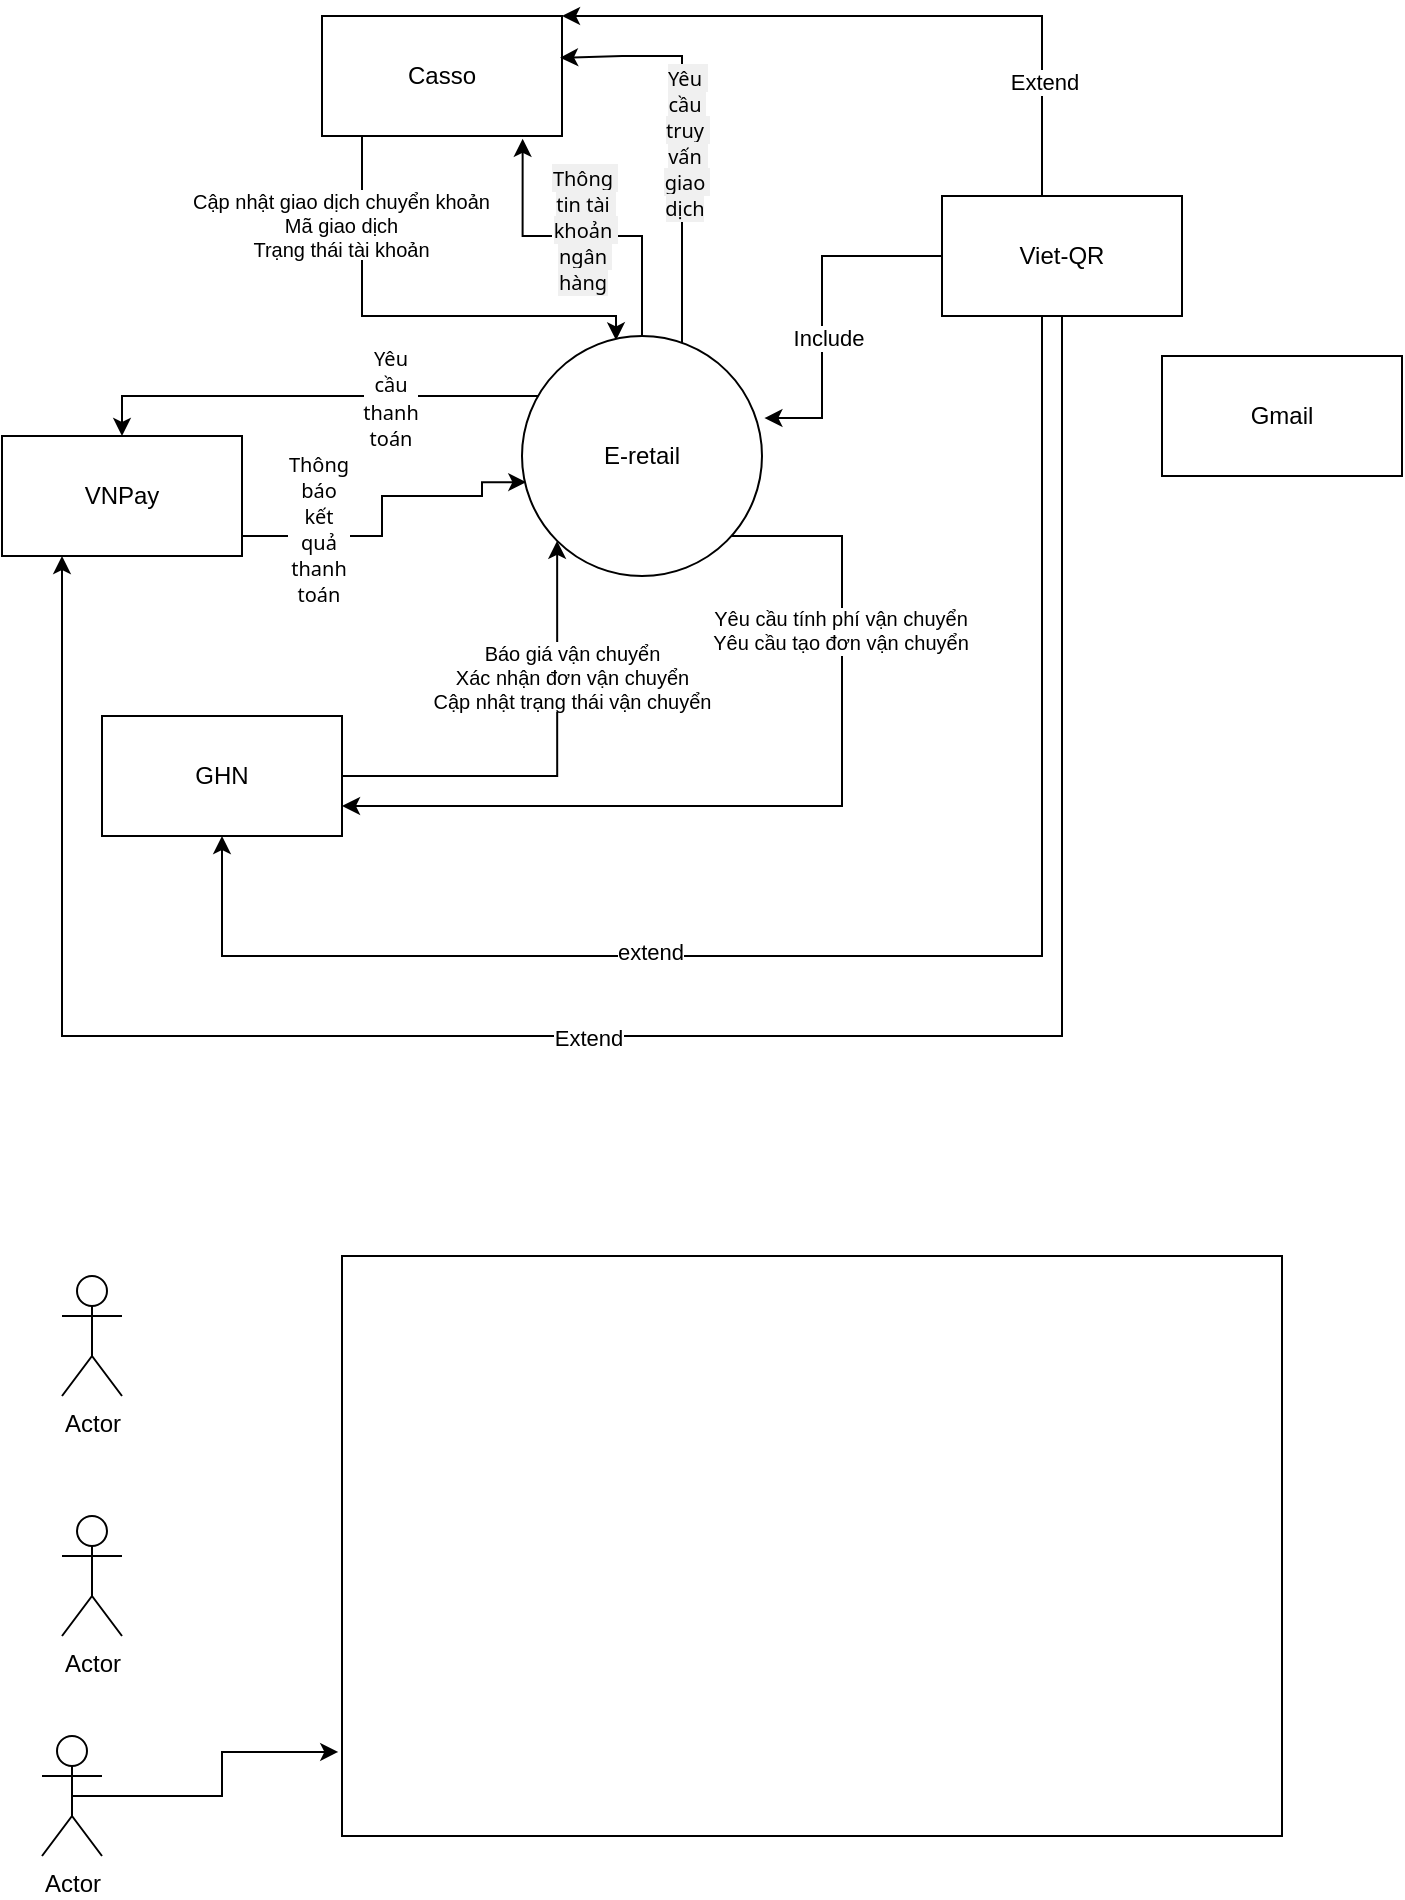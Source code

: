 <mxfile version="24.7.16">
  <diagram name="Trang-1" id="X9ewoZmMgQ7KVY2cLRxI">
    <mxGraphModel dx="1235" dy="665" grid="1" gridSize="10" guides="1" tooltips="1" connect="1" arrows="1" fold="1" page="1" pageScale="1" pageWidth="827" pageHeight="1169" math="0" shadow="0">
      <root>
        <mxCell id="0" />
        <mxCell id="1" parent="0" />
        <mxCell id="kdyz-Y7orx3vrby394lm-9" style="edgeStyle=orthogonalEdgeStyle;rounded=0;orthogonalLoop=1;jettySize=auto;html=1;entryX=0.392;entryY=0.018;entryDx=0;entryDy=0;entryPerimeter=0;" edge="1" parent="1" source="kdyz-Y7orx3vrby394lm-2" target="kdyz-Y7orx3vrby394lm-4">
          <mxGeometry relative="1" as="geometry">
            <mxPoint x="350" y="200" as="targetPoint" />
            <Array as="points">
              <mxPoint x="260" y="210" />
              <mxPoint x="387" y="210" />
            </Array>
          </mxGeometry>
        </mxCell>
        <mxCell id="kdyz-Y7orx3vrby394lm-18" value="Cập nhật giao dịch chuyển khoản&#xa;Mã giao dịch&#xa;Trạng thái tài khoản&#xa;" style="edgeLabel;align=center;verticalAlign=middle;resizable=0;points=[];horizontal=1;spacingLeft=0;container=0;spacingTop=0;textDirection=ltr;rotation=0;spacing=0;fontSize=10;" vertex="1" connectable="0" parent="kdyz-Y7orx3vrby394lm-9">
          <mxGeometry relative="1" as="geometry">
            <mxPoint x="-35" y="-40" as="offset" />
          </mxGeometry>
        </mxCell>
        <mxCell id="kdyz-Y7orx3vrby394lm-2" value="Casso" style="rounded=0;whiteSpace=wrap;html=1;" vertex="1" parent="1">
          <mxGeometry x="240" y="60" width="120" height="60" as="geometry" />
        </mxCell>
        <mxCell id="kdyz-Y7orx3vrby394lm-8" style="edgeStyle=orthogonalEdgeStyle;rounded=0;orthogonalLoop=1;jettySize=auto;html=1;entryX=0.018;entryY=0.609;entryDx=0;entryDy=0;entryPerimeter=0;" edge="1" parent="1" source="kdyz-Y7orx3vrby394lm-3" target="kdyz-Y7orx3vrby394lm-4">
          <mxGeometry relative="1" as="geometry">
            <Array as="points">
              <mxPoint x="270" y="320" />
              <mxPoint x="270" y="300" />
              <mxPoint x="320" y="300" />
              <mxPoint x="320" y="293" />
            </Array>
          </mxGeometry>
        </mxCell>
        <mxCell id="kdyz-Y7orx3vrby394lm-12" value="&lt;span style=&quot;font-family: &amp;quot;Placeholder Font&amp;quot;, &amp;quot;Segoe UI Historic&amp;quot;, &amp;quot;Segoe UI&amp;quot;, Helvetica, Arial, sans-serif; font-size: 10px; text-align: start; white-space: pre-wrap;&quot;&gt;Thông báo kết quả thanh toán&lt;/span&gt;" style="edgeLabel;html=1;align=center;verticalAlign=middle;resizable=0;points=[];labelBackgroundColor=default;fontSize=10;" vertex="1" connectable="0" parent="kdyz-Y7orx3vrby394lm-8">
          <mxGeometry x="-0.55" y="4" relative="1" as="geometry">
            <mxPoint as="offset" />
          </mxGeometry>
        </mxCell>
        <mxCell id="kdyz-Y7orx3vrby394lm-3" value="VNPay" style="rounded=0;whiteSpace=wrap;html=1;" vertex="1" parent="1">
          <mxGeometry x="80" y="270" width="120" height="60" as="geometry" />
        </mxCell>
        <mxCell id="kdyz-Y7orx3vrby394lm-16" style="edgeStyle=orthogonalEdgeStyle;rounded=0;orthogonalLoop=1;jettySize=auto;html=1;entryX=0.5;entryY=0;entryDx=0;entryDy=0;" edge="1" parent="1" source="kdyz-Y7orx3vrby394lm-4" target="kdyz-Y7orx3vrby394lm-3">
          <mxGeometry relative="1" as="geometry">
            <Array as="points">
              <mxPoint x="140" y="250" />
            </Array>
          </mxGeometry>
        </mxCell>
        <mxCell id="kdyz-Y7orx3vrby394lm-17" value="&lt;span style=&quot;font-family: &amp;quot;Placeholder Font&amp;quot;, &amp;quot;Segoe UI Historic&amp;quot;, &amp;quot;Segoe UI&amp;quot;, Helvetica, Arial, sans-serif; text-align: start; white-space: pre-wrap; font-size: 10px;&quot;&gt;Yêu cầu thanh toán&lt;/span&gt;" style="edgeLabel;html=1;align=center;verticalAlign=middle;resizable=0;points=[];labelBackgroundColor=default;" vertex="1" connectable="0" parent="kdyz-Y7orx3vrby394lm-16">
          <mxGeometry x="-0.348" y="1" relative="1" as="geometry">
            <mxPoint as="offset" />
          </mxGeometry>
        </mxCell>
        <mxCell id="kdyz-Y7orx3vrby394lm-19" style="edgeStyle=orthogonalEdgeStyle;rounded=0;orthogonalLoop=1;jettySize=auto;html=1;entryX=0.992;entryY=0.348;entryDx=0;entryDy=0;entryPerimeter=0;" edge="1" parent="1" source="kdyz-Y7orx3vrby394lm-4" target="kdyz-Y7orx3vrby394lm-2">
          <mxGeometry relative="1" as="geometry">
            <Array as="points">
              <mxPoint x="420" y="80" />
              <mxPoint x="390" y="80" />
              <mxPoint x="359" y="81" />
            </Array>
          </mxGeometry>
        </mxCell>
        <mxCell id="kdyz-Y7orx3vrby394lm-20" value="&lt;span style=&quot;font-family: &amp;quot;Placeholder Font&amp;quot;, &amp;quot;Segoe UI Historic&amp;quot;, &amp;quot;Segoe UI&amp;quot;, Helvetica, Arial, sans-serif; font-size: 10px; text-align: start; white-space: pre-wrap; background-color: rgb(240, 240, 240);&quot;&gt;Yêu cầu truy vấn giao dịch&lt;/span&gt;" style="edgeLabel;html=1;align=center;verticalAlign=middle;resizable=0;points=[];fontSize=10;" vertex="1" connectable="0" parent="kdyz-Y7orx3vrby394lm-19">
          <mxGeometry x="-0.014" y="-1" relative="1" as="geometry">
            <mxPoint as="offset" />
          </mxGeometry>
        </mxCell>
        <mxCell id="kdyz-Y7orx3vrby394lm-23" style="edgeStyle=orthogonalEdgeStyle;rounded=0;orthogonalLoop=1;jettySize=auto;html=1;entryX=1;entryY=0.75;entryDx=0;entryDy=0;" edge="1" parent="1" source="kdyz-Y7orx3vrby394lm-4" target="kdyz-Y7orx3vrby394lm-7">
          <mxGeometry relative="1" as="geometry">
            <Array as="points">
              <mxPoint x="500" y="320" />
              <mxPoint x="500" y="455" />
            </Array>
          </mxGeometry>
        </mxCell>
        <mxCell id="kdyz-Y7orx3vrby394lm-24" value="Yêu cầu tính phí vận chuyển&lt;br style=&quot;padding: 0px; margin: 0px; font-size: 10px;&quot;&gt;Yêu cầu tạo đơn vận chuyển" style="edgeLabel;html=1;align=center;verticalAlign=middle;resizable=0;points=[];fontSize=10;" vertex="1" connectable="0" parent="kdyz-Y7orx3vrby394lm-23">
          <mxGeometry x="-0.429" y="-1" relative="1" as="geometry">
            <mxPoint y="-23" as="offset" />
          </mxGeometry>
        </mxCell>
        <mxCell id="kdyz-Y7orx3vrby394lm-4" value="E-retail" style="ellipse;whiteSpace=wrap;html=1;aspect=fixed;" vertex="1" parent="1">
          <mxGeometry x="340" y="220" width="120" height="120" as="geometry" />
        </mxCell>
        <mxCell id="kdyz-Y7orx3vrby394lm-25" style="edgeStyle=orthogonalEdgeStyle;rounded=0;orthogonalLoop=1;jettySize=auto;html=1;entryX=1;entryY=0;entryDx=0;entryDy=0;" edge="1" parent="1" source="kdyz-Y7orx3vrby394lm-5" target="kdyz-Y7orx3vrby394lm-2">
          <mxGeometry relative="1" as="geometry">
            <Array as="points">
              <mxPoint x="600" y="60" />
            </Array>
          </mxGeometry>
        </mxCell>
        <mxCell id="kdyz-Y7orx3vrby394lm-28" value="Extend" style="edgeLabel;html=1;align=center;verticalAlign=middle;resizable=0;points=[];" vertex="1" connectable="0" parent="kdyz-Y7orx3vrby394lm-25">
          <mxGeometry x="-0.651" y="-1" relative="1" as="geometry">
            <mxPoint as="offset" />
          </mxGeometry>
        </mxCell>
        <mxCell id="kdyz-Y7orx3vrby394lm-26" style="edgeStyle=orthogonalEdgeStyle;rounded=0;orthogonalLoop=1;jettySize=auto;html=1;entryX=0.25;entryY=1;entryDx=0;entryDy=0;" edge="1" parent="1" source="kdyz-Y7orx3vrby394lm-5" target="kdyz-Y7orx3vrby394lm-3">
          <mxGeometry relative="1" as="geometry">
            <Array as="points">
              <mxPoint x="610" y="570" />
              <mxPoint x="110" y="570" />
            </Array>
          </mxGeometry>
        </mxCell>
        <mxCell id="kdyz-Y7orx3vrby394lm-30" value="Extend" style="edgeLabel;html=1;align=center;verticalAlign=middle;resizable=0;points=[];" vertex="1" connectable="0" parent="kdyz-Y7orx3vrby394lm-26">
          <mxGeometry x="0.086" y="1" relative="1" as="geometry">
            <mxPoint as="offset" />
          </mxGeometry>
        </mxCell>
        <mxCell id="kdyz-Y7orx3vrby394lm-27" style="edgeStyle=orthogonalEdgeStyle;rounded=0;orthogonalLoop=1;jettySize=auto;html=1;entryX=0.5;entryY=1;entryDx=0;entryDy=0;" edge="1" parent="1" source="kdyz-Y7orx3vrby394lm-5" target="kdyz-Y7orx3vrby394lm-7">
          <mxGeometry relative="1" as="geometry">
            <Array as="points">
              <mxPoint x="600" y="530" />
              <mxPoint x="190" y="530" />
            </Array>
          </mxGeometry>
        </mxCell>
        <mxCell id="kdyz-Y7orx3vrby394lm-29" value="extend" style="edgeLabel;html=1;align=center;verticalAlign=middle;resizable=0;points=[];" vertex="1" connectable="0" parent="kdyz-Y7orx3vrby394lm-27">
          <mxGeometry x="0.306" y="-2" relative="1" as="geometry">
            <mxPoint as="offset" />
          </mxGeometry>
        </mxCell>
        <mxCell id="kdyz-Y7orx3vrby394lm-5" value="Viet-QR" style="rounded=0;whiteSpace=wrap;html=1;" vertex="1" parent="1">
          <mxGeometry x="550" y="150" width="120" height="60" as="geometry" />
        </mxCell>
        <mxCell id="kdyz-Y7orx3vrby394lm-6" value="Gmail" style="rounded=0;whiteSpace=wrap;html=1;" vertex="1" parent="1">
          <mxGeometry x="660" y="230" width="120" height="60" as="geometry" />
        </mxCell>
        <mxCell id="kdyz-Y7orx3vrby394lm-11" style="edgeStyle=orthogonalEdgeStyle;rounded=0;orthogonalLoop=1;jettySize=auto;html=1;entryX=0;entryY=1;entryDx=0;entryDy=0;" edge="1" parent="1" source="kdyz-Y7orx3vrby394lm-7" target="kdyz-Y7orx3vrby394lm-4">
          <mxGeometry relative="1" as="geometry" />
        </mxCell>
        <mxCell id="kdyz-Y7orx3vrby394lm-22" value="Báo giá vận chuyển&#xa;Xác nhận đơn vận chuyển&#xa;Cập nhật trạng thái vận chuyển" style="edgeLabel;align=center;verticalAlign=middle;resizable=0;points=[];fontSize=10;" vertex="1" connectable="0" parent="kdyz-Y7orx3vrby394lm-11">
          <mxGeometry x="-0.502" y="-1" relative="1" as="geometry">
            <mxPoint x="59" y="-51" as="offset" />
          </mxGeometry>
        </mxCell>
        <mxCell id="kdyz-Y7orx3vrby394lm-7" value="GHN" style="rounded=0;whiteSpace=wrap;html=1;" vertex="1" parent="1">
          <mxGeometry x="130" y="410" width="120" height="60" as="geometry" />
        </mxCell>
        <mxCell id="kdyz-Y7orx3vrby394lm-13" style="edgeStyle=orthogonalEdgeStyle;rounded=0;orthogonalLoop=1;jettySize=auto;html=1;entryX=0.836;entryY=1.023;entryDx=0;entryDy=0;entryPerimeter=0;" edge="1" parent="1" source="kdyz-Y7orx3vrby394lm-4" target="kdyz-Y7orx3vrby394lm-2">
          <mxGeometry relative="1" as="geometry" />
        </mxCell>
        <mxCell id="kdyz-Y7orx3vrby394lm-14" value="&lt;span style=&quot;font-family: &amp;quot;Placeholder Font&amp;quot;, &amp;quot;Segoe UI Historic&amp;quot;, &amp;quot;Segoe UI&amp;quot;, Helvetica, Arial, sans-serif; text-align: start; white-space: pre-wrap; background-color: rgb(240, 240, 240); font-size: 10px;&quot;&gt;Thông tin tài khoản ngân hàng&lt;/span&gt;" style="edgeLabel;html=1;align=center;verticalAlign=middle;resizable=0;points=[];" vertex="1" connectable="0" parent="kdyz-Y7orx3vrby394lm-13">
          <mxGeometry x="0.018" y="-3" relative="1" as="geometry">
            <mxPoint as="offset" />
          </mxGeometry>
        </mxCell>
        <mxCell id="kdyz-Y7orx3vrby394lm-31" style="edgeStyle=orthogonalEdgeStyle;rounded=0;orthogonalLoop=1;jettySize=auto;html=1;entryX=1.01;entryY=0.342;entryDx=0;entryDy=0;entryPerimeter=0;" edge="1" parent="1" source="kdyz-Y7orx3vrby394lm-5" target="kdyz-Y7orx3vrby394lm-4">
          <mxGeometry relative="1" as="geometry">
            <Array as="points">
              <mxPoint x="490" y="180" />
              <mxPoint x="490" y="261" />
            </Array>
          </mxGeometry>
        </mxCell>
        <mxCell id="kdyz-Y7orx3vrby394lm-32" value="Include" style="edgeLabel;html=1;align=center;verticalAlign=middle;resizable=0;points=[];" vertex="1" connectable="0" parent="kdyz-Y7orx3vrby394lm-31">
          <mxGeometry x="0.19" y="3" relative="1" as="geometry">
            <mxPoint as="offset" />
          </mxGeometry>
        </mxCell>
        <mxCell id="kdyz-Y7orx3vrby394lm-35" value="Actor" style="shape=umlActor;verticalLabelPosition=bottom;verticalAlign=top;html=1;outlineConnect=0;" vertex="1" parent="1">
          <mxGeometry x="110" y="810" width="30" height="60" as="geometry" />
        </mxCell>
        <mxCell id="kdyz-Y7orx3vrby394lm-39" value="Actor" style="shape=umlActor;verticalLabelPosition=bottom;verticalAlign=top;html=1;outlineConnect=0;" vertex="1" parent="1">
          <mxGeometry x="110" y="690" width="30" height="60" as="geometry" />
        </mxCell>
        <mxCell id="kdyz-Y7orx3vrby394lm-40" value="Actor" style="shape=umlActor;verticalLabelPosition=bottom;verticalAlign=top;html=1;outlineConnect=0;" vertex="1" parent="1">
          <mxGeometry x="100" y="920" width="30" height="60" as="geometry" />
        </mxCell>
        <mxCell id="kdyz-Y7orx3vrby394lm-42" value="" style="rounded=0;whiteSpace=wrap;html=1;" vertex="1" parent="1">
          <mxGeometry x="250" y="680" width="470" height="290" as="geometry" />
        </mxCell>
        <mxCell id="kdyz-Y7orx3vrby394lm-43" style="edgeStyle=orthogonalEdgeStyle;rounded=0;orthogonalLoop=1;jettySize=auto;html=1;exitX=0.5;exitY=0.5;exitDx=0;exitDy=0;exitPerimeter=0;entryX=-0.004;entryY=0.855;entryDx=0;entryDy=0;entryPerimeter=0;" edge="1" parent="1" source="kdyz-Y7orx3vrby394lm-40" target="kdyz-Y7orx3vrby394lm-42">
          <mxGeometry relative="1" as="geometry" />
        </mxCell>
      </root>
    </mxGraphModel>
  </diagram>
</mxfile>
